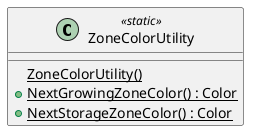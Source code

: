 @startuml
class ZoneColorUtility <<static>> {
    {static} ZoneColorUtility()
    + {static} NextGrowingZoneColor() : Color
    + {static} NextStorageZoneColor() : Color
}
@enduml
